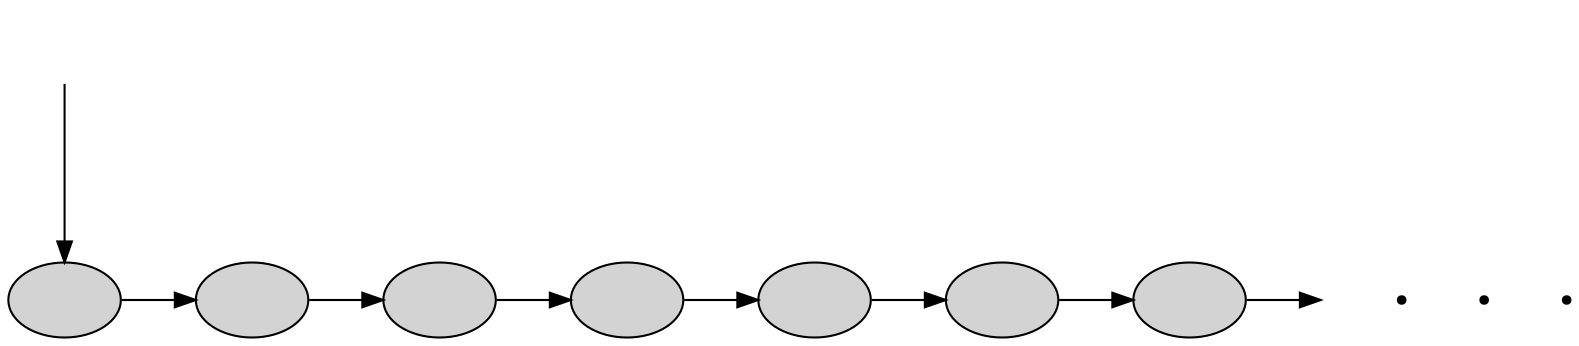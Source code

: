 digraph G {
    graph [
           center=true,
           nodesep=1.2,
           sep=6.2,
           splines=spline
           ];
    rankdir=LR;
    s0 [shape=plaintext, label="", style=""];
    s8 [shape=plaintext, label="", style="",width=0,height=0];
    s9 [shape=point];
    s10 [shape=point];
    s11 [shape=point];
    node[label="", style="",rank=2, style=filled,fillcolor=lightgrey];
    {rank=same; s0 s1}
    s0 -> s1 -> s2 -> s3 -> s4 -> s5-> s6 -> s7 -> s8;
    s8 -> s9 -> s10 -> s11[style=invis];
}
